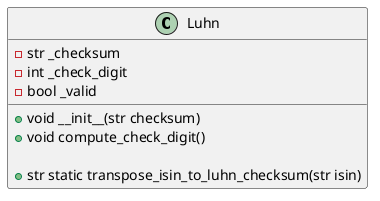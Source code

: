 @startuml
'https://plantuml.com/class-diagram

' The issue that I'm facing atm is that I want to segregate
' the Luhn class and the ISIN class, as really there's nothing
' that links them other than Luhn checksums being the underlying
' validation method. I realised the design error as it was clear
' that the ISIN contains a 2 alpha character country code that
' needs to be translated into digits prior to being put into a luhn
' validator. It is clear now that a staticmethod can be used to
' provide helper methods for *format*_to_luhn_checksum.

' Purpose of the luhn class is to provide the ability to accept
' luhn checksums and validate them.

class Luhn {
- str _checksum
- int _check_digit
- bool _valid

+ void __init__(str checksum)
+ void compute_check_digit()

+ str static transpose_isin_to_luhn_checksum(str isin)

}

@enduml